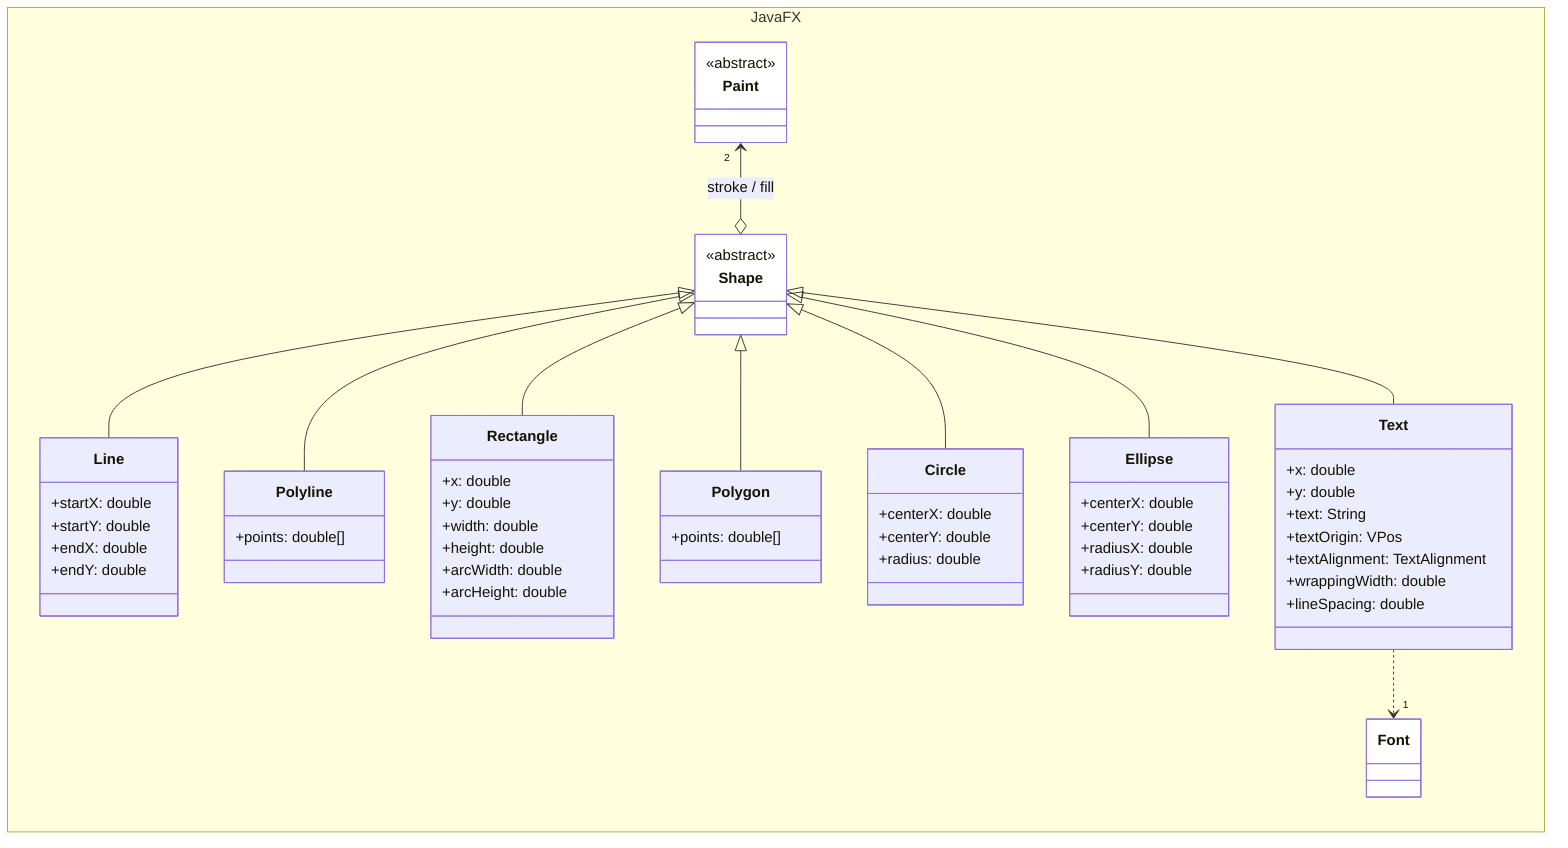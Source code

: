 classDiagram

    direction LR

    namespace JavaFX {

        class Paint {
            <<abstract>>
        }

        class Shape {
            <<abstract>>
        }

        class Line {
            +startX: double
            +startY: double
            +endX: double
            +endY: double
        }

        class Polyline {
            +points: double[]
        }

        class Rectangle {
            +x: double
            +y: double
            +width: double
            +height: double
            +arcWidth: double
            +arcHeight: double
        }

        class Polygon {
            +points: double[]
        }

        class Circle {
            +centerX: double
            +centerY: double
            +radius: double
        }

        class Ellipse {
            +centerX: double
            +centerY: double
            +radiusX: double
            +radiusY: double
        }
        
        class Text {
            +x: double
            +y: double
            +text: String
            +textOrigin: VPos
            +textAlignment: TextAlignment
            +wrappingWidth: double
            +lineSpacing: double
        }

        class Font {
        }

    }

    Paint "2"<--o Shape: stroke / fill

    Shape <|-- Line
    Shape <|-- Polyline
    
    Shape <|-- Rectangle
    Shape <|-- Polygon
    
    Shape <|-- Circle
    Shape <|-- Ellipse

    Shape <|-- Text

    Text ..>"1" Font

    style Shape fill:white
    style Paint fill:white
    style Font fill:white